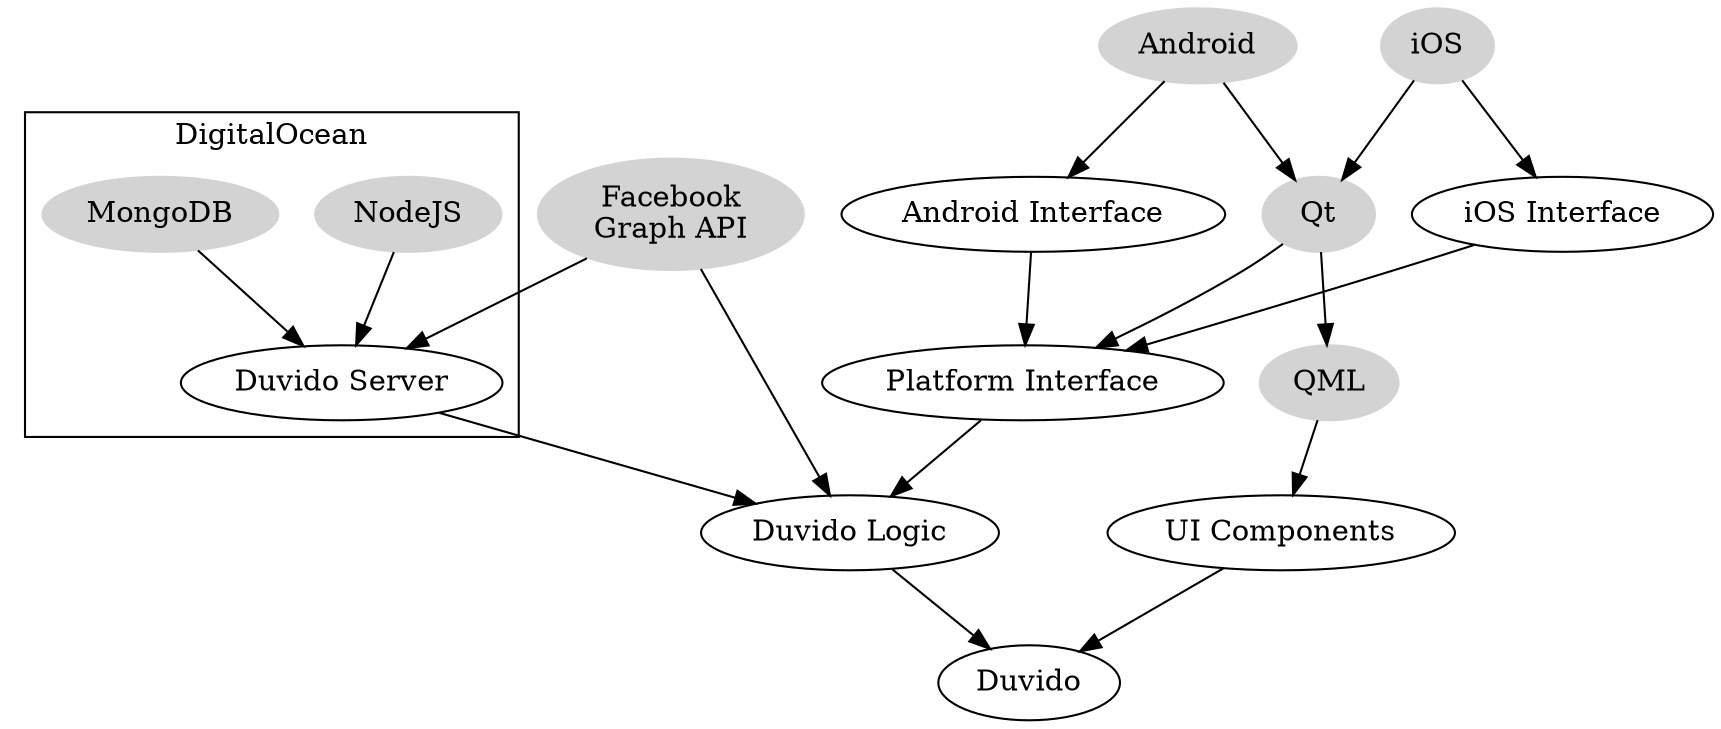 digraph Design {

    fb [label="Facebook\nGraph API", style="filled", color="lightgray"]

    subgraph cluster_do {
        label = "DigitalOcean"
        server [label="Duvido Server"]
        nodejs [label="NodeJS", style="filled", color="lightgray"]
        mongo [label="MongoDB", style="filled", color="lightgray"]
    }

    android [label="Android", style="filled", color="lightgray"]
    ios [label="iOS", style="filled", color="lightgray"]
    qt [label="Qt", style="filled", color="lightgray"]
    qml [label="QML", style="filled", color="lightgray"]
    ui [label="UI Components"]
    app [label="Duvido"]

    android -> qt
    ios -> qt -> qml -> ui -> app

    java2cpp [label="Android Interface"]
    objc2cpp [label="iOS Interface"]
    android -> java2cpp
    ios -> objc2cpp

    logic [label="Duvido Logic"]
    wrapper [label="Platform Interface"]
    java2cpp -> wrapper
    objc2cpp -> wrapper -> logic -> app
    qt -> wrapper

    mongo -> server
    fb -> server
    nodejs -> server -> logic
    fb -> logic
}

